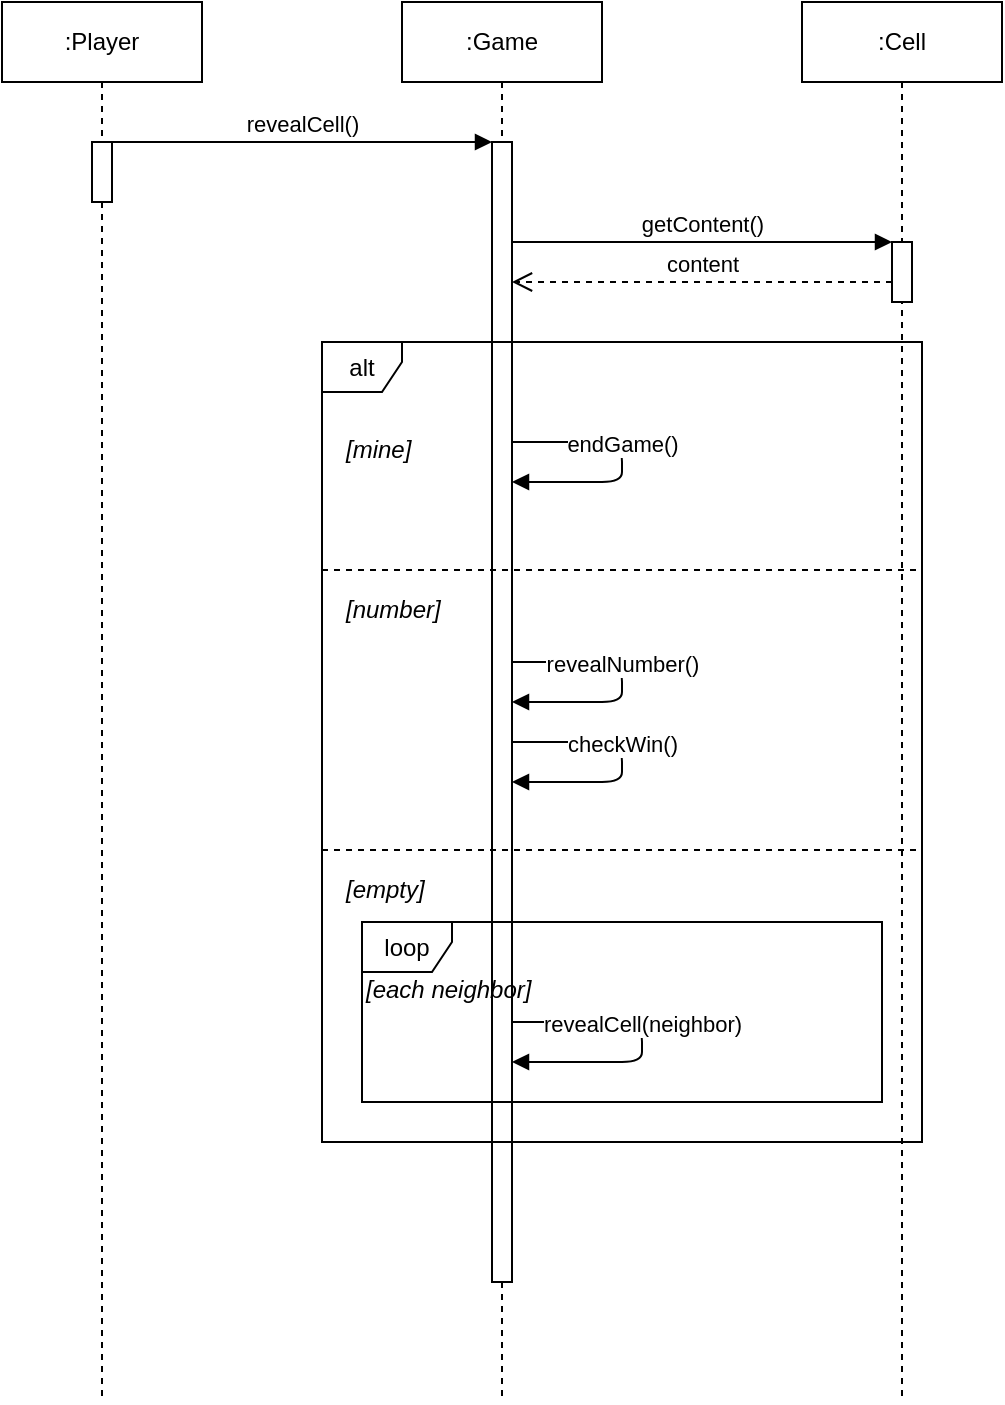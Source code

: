 <mxfile version="28.2.5">
  <diagram name="Minesweeper Sequence Diagram" id="0">
    <mxGraphModel dx="772" dy="509" grid="1" gridSize="10" guides="1" tooltips="1" connect="1" arrows="1" fold="1" page="1" pageScale="1" pageWidth="850" pageHeight="1100" math="0" shadow="0">
      <root>
        <mxCell id="0" />
        <mxCell id="1" parent="0" />
        <mxCell id="player" value=":Player" style="shape=umlLifeline;perimeter=lifelinePerimeter;whiteSpace=wrap;html=1;container=1;collapsible=0;recursiveResize=0;outlineConnect=0;" parent="1" vertex="1">
          <mxGeometry x="100" y="40" width="100" height="700" as="geometry" />
        </mxCell>
        <mxCell id="playerAct1" value="" style="html=1;points=[];perimeter=orthogonalPerimeter;" parent="player" vertex="1">
          <mxGeometry x="45" y="70" width="10" height="30" as="geometry" />
        </mxCell>
        <mxCell id="game" value=":Game" style="shape=umlLifeline;perimeter=lifelinePerimeter;whiteSpace=wrap;html=1;container=1;collapsible=0;recursiveResize=0;outlineConnect=0;" parent="1" vertex="1">
          <mxGeometry x="300" y="40" width="100" height="700" as="geometry" />
        </mxCell>
        <mxCell id="gameAct1" value="" style="html=1;points=[];perimeter=orthogonalPerimeter;" parent="game" vertex="1">
          <mxGeometry x="45" y="70" width="10" height="570" as="geometry" />
        </mxCell>
        <mxCell id="cell" value=":Cell" style="shape=umlLifeline;perimeter=lifelinePerimeter;whiteSpace=wrap;html=1;container=1;collapsible=0;recursiveResize=0;outlineConnect=0;" parent="1" vertex="1">
          <mxGeometry x="500" y="40" width="100" height="700" as="geometry" />
        </mxCell>
        <mxCell id="cellAct1" value="" style="html=1;points=[];perimeter=orthogonalPerimeter;" parent="cell" vertex="1">
          <mxGeometry x="45" y="120" width="10" height="30" as="geometry" />
        </mxCell>
        <mxCell id="msg1" value="revealCell()" style="html=1;verticalAlign=bottom;endArrow=block;endFill=1;" parent="1" edge="1">
          <mxGeometry width="80" relative="1" as="geometry">
            <mxPoint x="155" y="110" as="sourcePoint" />
            <mxPoint x="345" y="110" as="targetPoint" />
          </mxGeometry>
        </mxCell>
        <mxCell id="msg2" value="getContent()" style="html=1;verticalAlign=bottom;endArrow=block;endFill=1;" parent="1" edge="1">
          <mxGeometry width="80" relative="1" as="geometry">
            <mxPoint x="355" y="160" as="sourcePoint" />
            <mxPoint x="545" y="160" as="targetPoint" />
          </mxGeometry>
        </mxCell>
        <mxCell id="msg3" value="content" style="html=1;verticalAlign=bottom;endArrow=open;dashed=1;endSize=8;" parent="1" edge="1">
          <mxGeometry relative="1" as="geometry">
            <mxPoint x="545" y="180" as="sourcePoint" />
            <mxPoint x="355" y="180" as="targetPoint" />
          </mxGeometry>
        </mxCell>
        <mxCell id="altFrame" value="alt" style="shape=umlFrame;whiteSpace=wrap;html=1;width=40;height=25;" parent="1" vertex="1">
          <mxGeometry x="260" y="210" width="300" height="400" as="geometry" />
        </mxCell>
        <mxCell id="cond1" value="[mine]" style="text;html=1;align=left;verticalAlign=top;fontStyle=2;" parent="1" vertex="1">
          <mxGeometry x="270" y="250" width="80" height="20" as="geometry" />
        </mxCell>
        <mxCell id="msg4" value="endGame()" style="html=1;verticalAlign=bottom;endArrow=block;endFill=1;" parent="1" edge="1">
          <mxGeometry width="80" relative="1" as="geometry">
            <mxPoint x="355" y="260" as="sourcePoint" />
            <mxPoint x="355" y="280" as="targetPoint" />
            <Array as="points">
              <mxPoint x="410" y="260" />
              <mxPoint x="410" y="280" />
            </Array>
          </mxGeometry>
        </mxCell>
        <mxCell id="sep1" value="" style="line;strokeWidth=1;dashed=1;" parent="1" vertex="1">
          <mxGeometry x="260" y="320" width="300" height="8" as="geometry" />
        </mxCell>
        <mxCell id="cond2" value="[number]" style="text;html=1;align=left;verticalAlign=top;fontStyle=2;" parent="1" vertex="1">
          <mxGeometry x="270" y="330" width="80" height="20" as="geometry" />
        </mxCell>
        <mxCell id="msg5" value="revealNumber()" style="html=1;verticalAlign=bottom;endArrow=block;endFill=1;" parent="1" edge="1">
          <mxGeometry width="80" relative="1" as="geometry">
            <mxPoint x="355" y="370" as="sourcePoint" />
            <mxPoint x="355" y="390" as="targetPoint" />
            <Array as="points">
              <mxPoint x="410" y="370" />
              <mxPoint x="410" y="390" />
            </Array>
          </mxGeometry>
        </mxCell>
        <mxCell id="msg6" value="checkWin()" style="html=1;verticalAlign=bottom;endArrow=block;endFill=1;" parent="1" edge="1">
          <mxGeometry width="80" relative="1" as="geometry">
            <mxPoint x="355" y="410" as="sourcePoint" />
            <mxPoint x="355" y="430" as="targetPoint" />
            <Array as="points">
              <mxPoint x="410" y="410" />
              <mxPoint x="410" y="430" />
            </Array>
          </mxGeometry>
        </mxCell>
        <mxCell id="sep2" value="" style="line;strokeWidth=1;dashed=1;" parent="1" vertex="1">
          <mxGeometry x="260" y="460" width="300" height="8" as="geometry" />
        </mxCell>
        <mxCell id="cond3" value="[empty]" style="text;html=1;align=left;verticalAlign=top;fontStyle=2;" parent="1" vertex="1">
          <mxGeometry x="270" y="470" width="80" height="20" as="geometry" />
        </mxCell>
        <mxCell id="loopFrame" value="loop" style="shape=umlFrame;whiteSpace=wrap;html=1;width=45;height=25;" parent="1" vertex="1">
          <mxGeometry x="280" y="500" width="260" height="90" as="geometry" />
        </mxCell>
        <mxCell id="loopCond" value="[each neighbor]" style="text;html=1;align=left;verticalAlign=top;fontStyle=2;" parent="1" vertex="1">
          <mxGeometry x="280" y="520" width="120" height="20" as="geometry" />
        </mxCell>
        <mxCell id="msg7" value="revealCell(neighbor)" style="html=1;verticalAlign=bottom;endArrow=block;endFill=1;" parent="1" edge="1">
          <mxGeometry width="80" relative="1" as="geometry">
            <mxPoint x="355" y="550" as="sourcePoint" />
            <mxPoint x="355" y="570" as="targetPoint" />
            <Array as="points">
              <mxPoint x="420" y="550" />
              <mxPoint x="420" y="570" />
            </Array>
          </mxGeometry>
        </mxCell>
      </root>
    </mxGraphModel>
  </diagram>
</mxfile>
